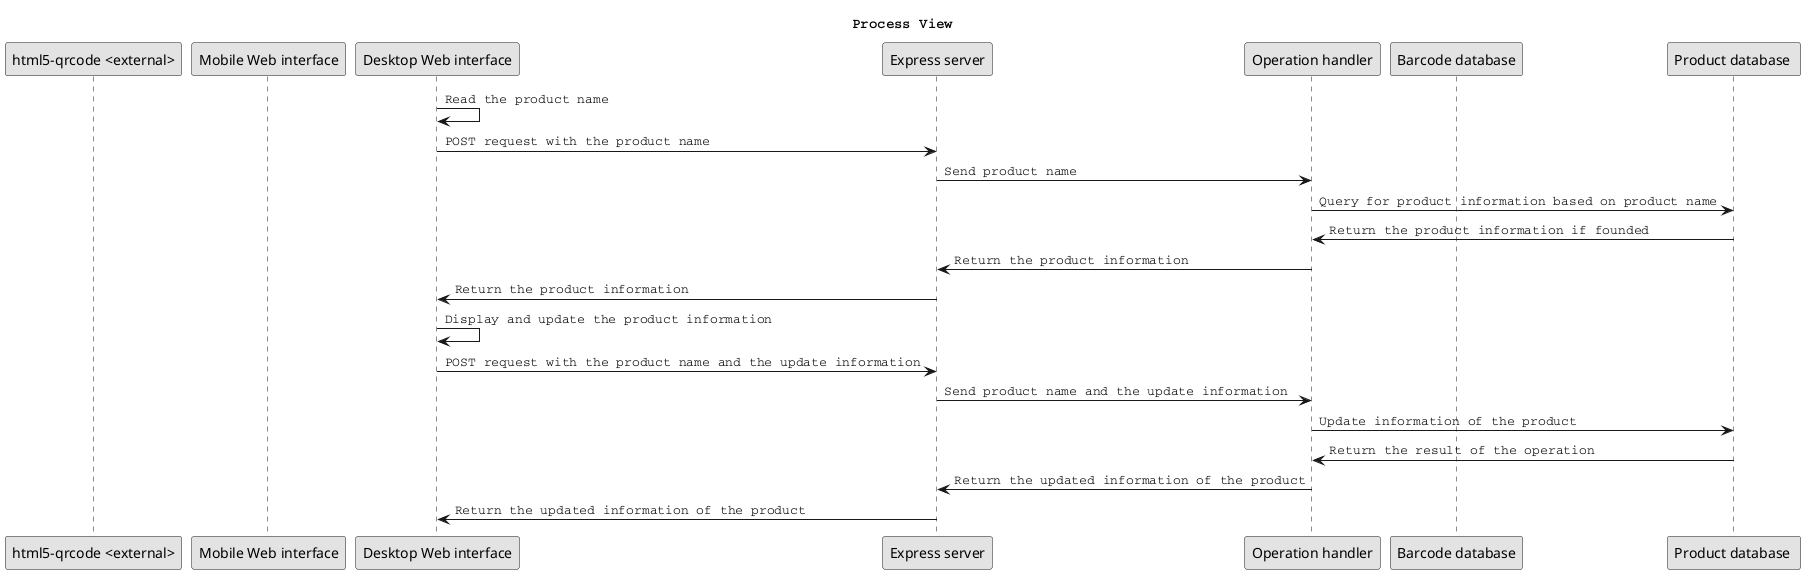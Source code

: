 @startuml
title Process View

participant "html5-qrcode <external>" as QR
participant "Mobile Web interface" as MWI
participant "Desktop Web interface" as DWI
participant "Express server" as ES
participant "Operation handler" as OH
participant "Barcode database" as BDB
participant "Product database " as PDB




skinparam monochrome true
skinparam shadowing false
skinparam defaultFontName Courier

DWI -> DWI: Read the product name
DWI -> ES: POST request with the product name
ES -> OH: Send product name
OH -> PDB: Query for product information based on product name
PDB -> OH: Return the product information if founded
OH -> ES: Return the product information
ES -> DWI: Return the product information
DWI -> DWI: Display and update the product information
DWI -> ES: POST request with the product name and the update information
ES -> OH: Send product name and the update information
OH -> PDB: Update information of the product
PDB -> OH: Return the result of the operation
OH -> ES: Return the updated information of the product
ES -> DWI: Return the updated information of the product

@enduml